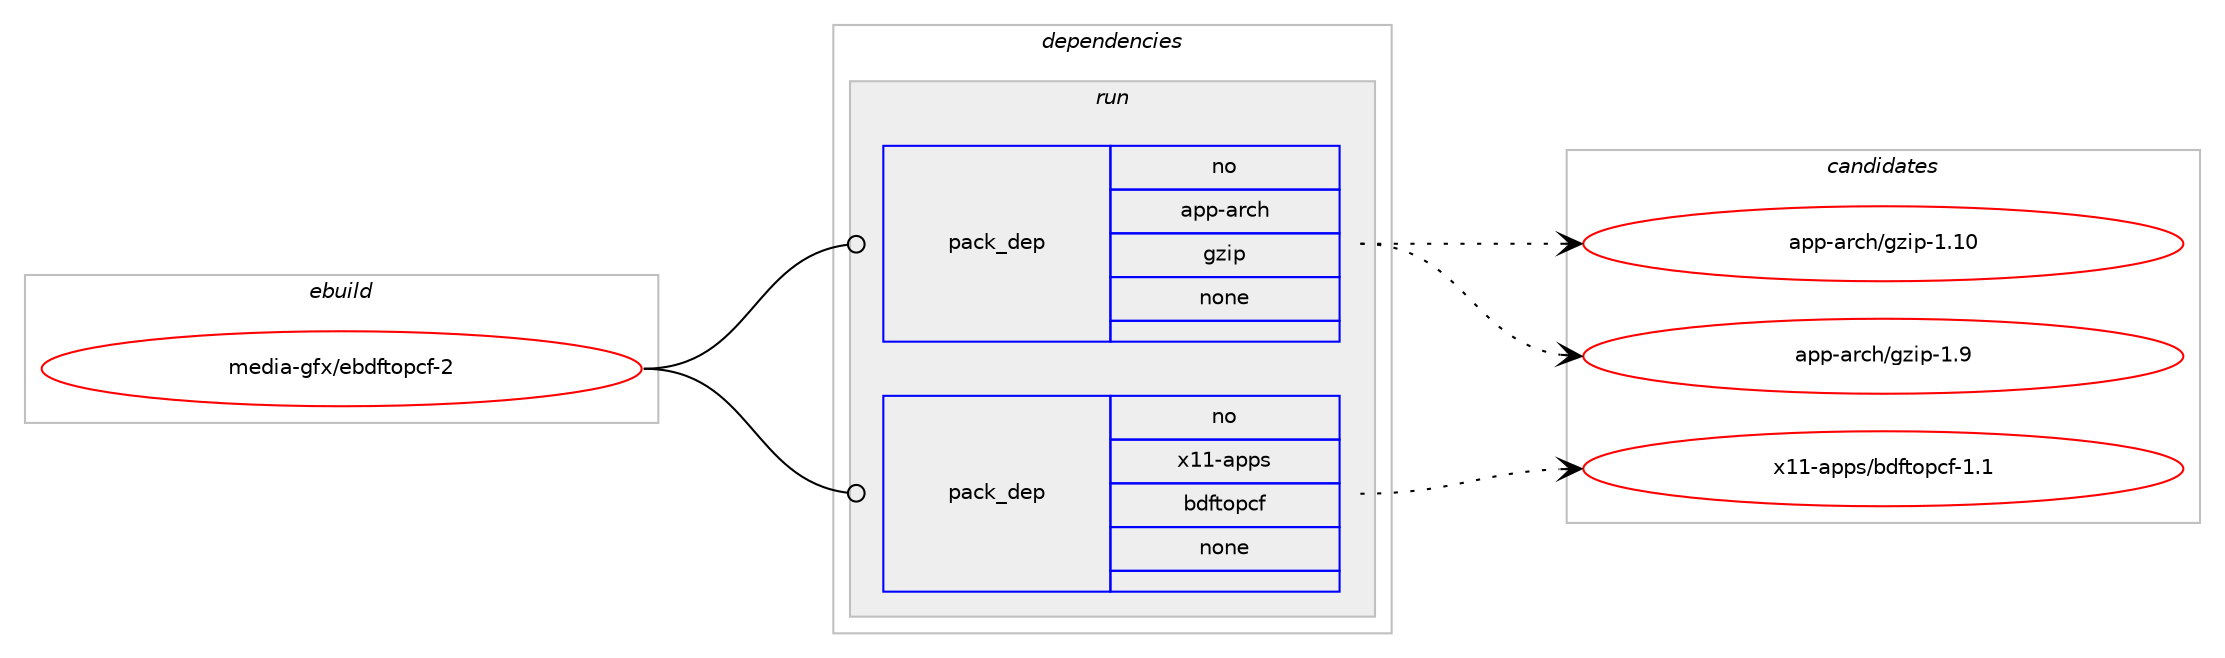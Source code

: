 digraph prolog {

# *************
# Graph options
# *************

newrank=true;
concentrate=true;
compound=true;
graph [rankdir=LR,fontname=Helvetica,fontsize=10,ranksep=1.5];#, ranksep=2.5, nodesep=0.2];
edge  [arrowhead=vee];
node  [fontname=Helvetica,fontsize=10];

# **********
# The ebuild
# **********

subgraph cluster_leftcol {
color=gray;
rank=same;
label=<<i>ebuild</i>>;
id [label="media-gfx/ebdftopcf-2", color=red, width=4, href="../media-gfx/ebdftopcf-2.svg"];
}

# ****************
# The dependencies
# ****************

subgraph cluster_midcol {
color=gray;
label=<<i>dependencies</i>>;
subgraph cluster_compile {
fillcolor="#eeeeee";
style=filled;
label=<<i>compile</i>>;
}
subgraph cluster_compileandrun {
fillcolor="#eeeeee";
style=filled;
label=<<i>compile and run</i>>;
}
subgraph cluster_run {
fillcolor="#eeeeee";
style=filled;
label=<<i>run</i>>;
subgraph pack575557 {
dependency778615 [label=<<TABLE BORDER="0" CELLBORDER="1" CELLSPACING="0" CELLPADDING="4" WIDTH="220"><TR><TD ROWSPAN="6" CELLPADDING="30">pack_dep</TD></TR><TR><TD WIDTH="110">no</TD></TR><TR><TD>app-arch</TD></TR><TR><TD>gzip</TD></TR><TR><TD>none</TD></TR><TR><TD></TD></TR></TABLE>>, shape=none, color=blue];
}
id:e -> dependency778615:w [weight=20,style="solid",arrowhead="odot"];
subgraph pack575558 {
dependency778616 [label=<<TABLE BORDER="0" CELLBORDER="1" CELLSPACING="0" CELLPADDING="4" WIDTH="220"><TR><TD ROWSPAN="6" CELLPADDING="30">pack_dep</TD></TR><TR><TD WIDTH="110">no</TD></TR><TR><TD>x11-apps</TD></TR><TR><TD>bdftopcf</TD></TR><TR><TD>none</TD></TR><TR><TD></TD></TR></TABLE>>, shape=none, color=blue];
}
id:e -> dependency778616:w [weight=20,style="solid",arrowhead="odot"];
}
}

# **************
# The candidates
# **************

subgraph cluster_choices {
rank=same;
color=gray;
label=<<i>candidates</i>>;

subgraph choice575557 {
color=black;
nodesep=1;
choice97112112459711499104471031221051124549464948 [label="app-arch/gzip-1.10", color=red, width=4,href="../app-arch/gzip-1.10.svg"];
choice971121124597114991044710312210511245494657 [label="app-arch/gzip-1.9", color=red, width=4,href="../app-arch/gzip-1.9.svg"];
dependency778615:e -> choice97112112459711499104471031221051124549464948:w [style=dotted,weight="100"];
dependency778615:e -> choice971121124597114991044710312210511245494657:w [style=dotted,weight="100"];
}
subgraph choice575558 {
color=black;
nodesep=1;
choice1204949459711211211547981001021161111129910245494649 [label="x11-apps/bdftopcf-1.1", color=red, width=4,href="../x11-apps/bdftopcf-1.1.svg"];
dependency778616:e -> choice1204949459711211211547981001021161111129910245494649:w [style=dotted,weight="100"];
}
}

}

